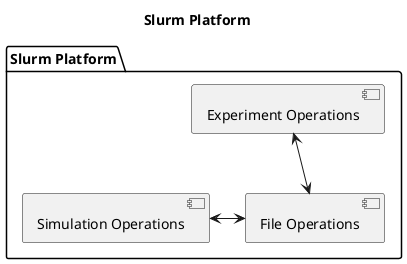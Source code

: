@startuml

title Slurm Platform


package "Slurm Platform" as sp {
    [File Operations] as fo
    [Experiment Operations] as eo
    [Simulation Operations] as so
    eo <--> fo
    so <-> fo
}


@enduml